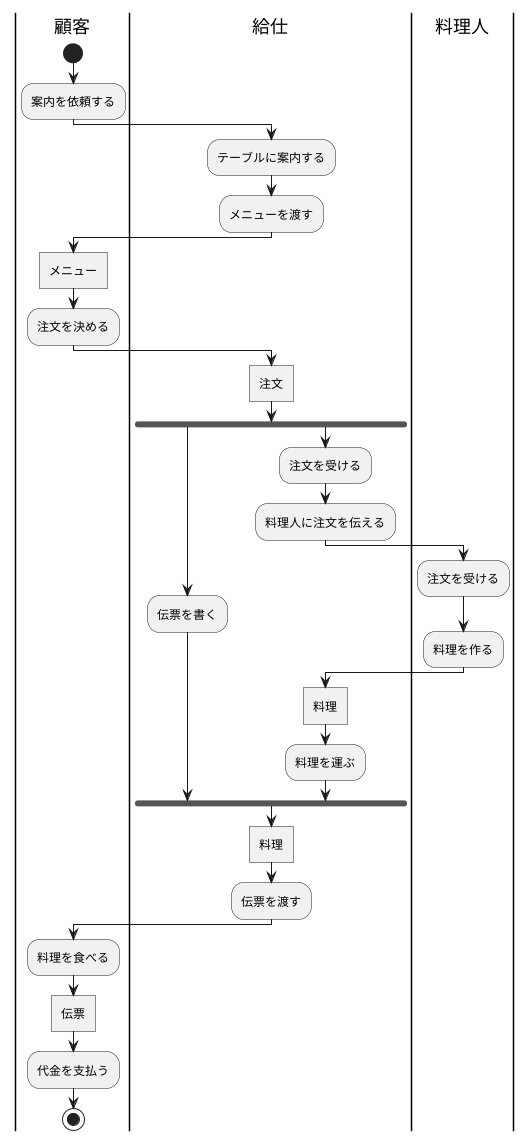 @startuml 演習7-2
|顧客|
|顧客|
|給仕|
|給仕|
|料理人|
|料理人|
|顧客|
start
:案内を依頼する;
|給仕|
:テーブルに案内する;
:メニューを渡す;
|顧客|
:メニュー]
:注文を決める;
|給仕|
:注文]
fork
:伝票を書く;
fork again
:注文を受ける;

:料理人に注文を伝える;
|料理人|

:注文を受ける;
:料理を作る;
|給仕|
:料理]

:料理を運ぶ;

end fork
:料理]
:伝票を渡す;
|顧客|
:料理を食べる;
:伝票]
:代金を支払う;
stop
@enduml